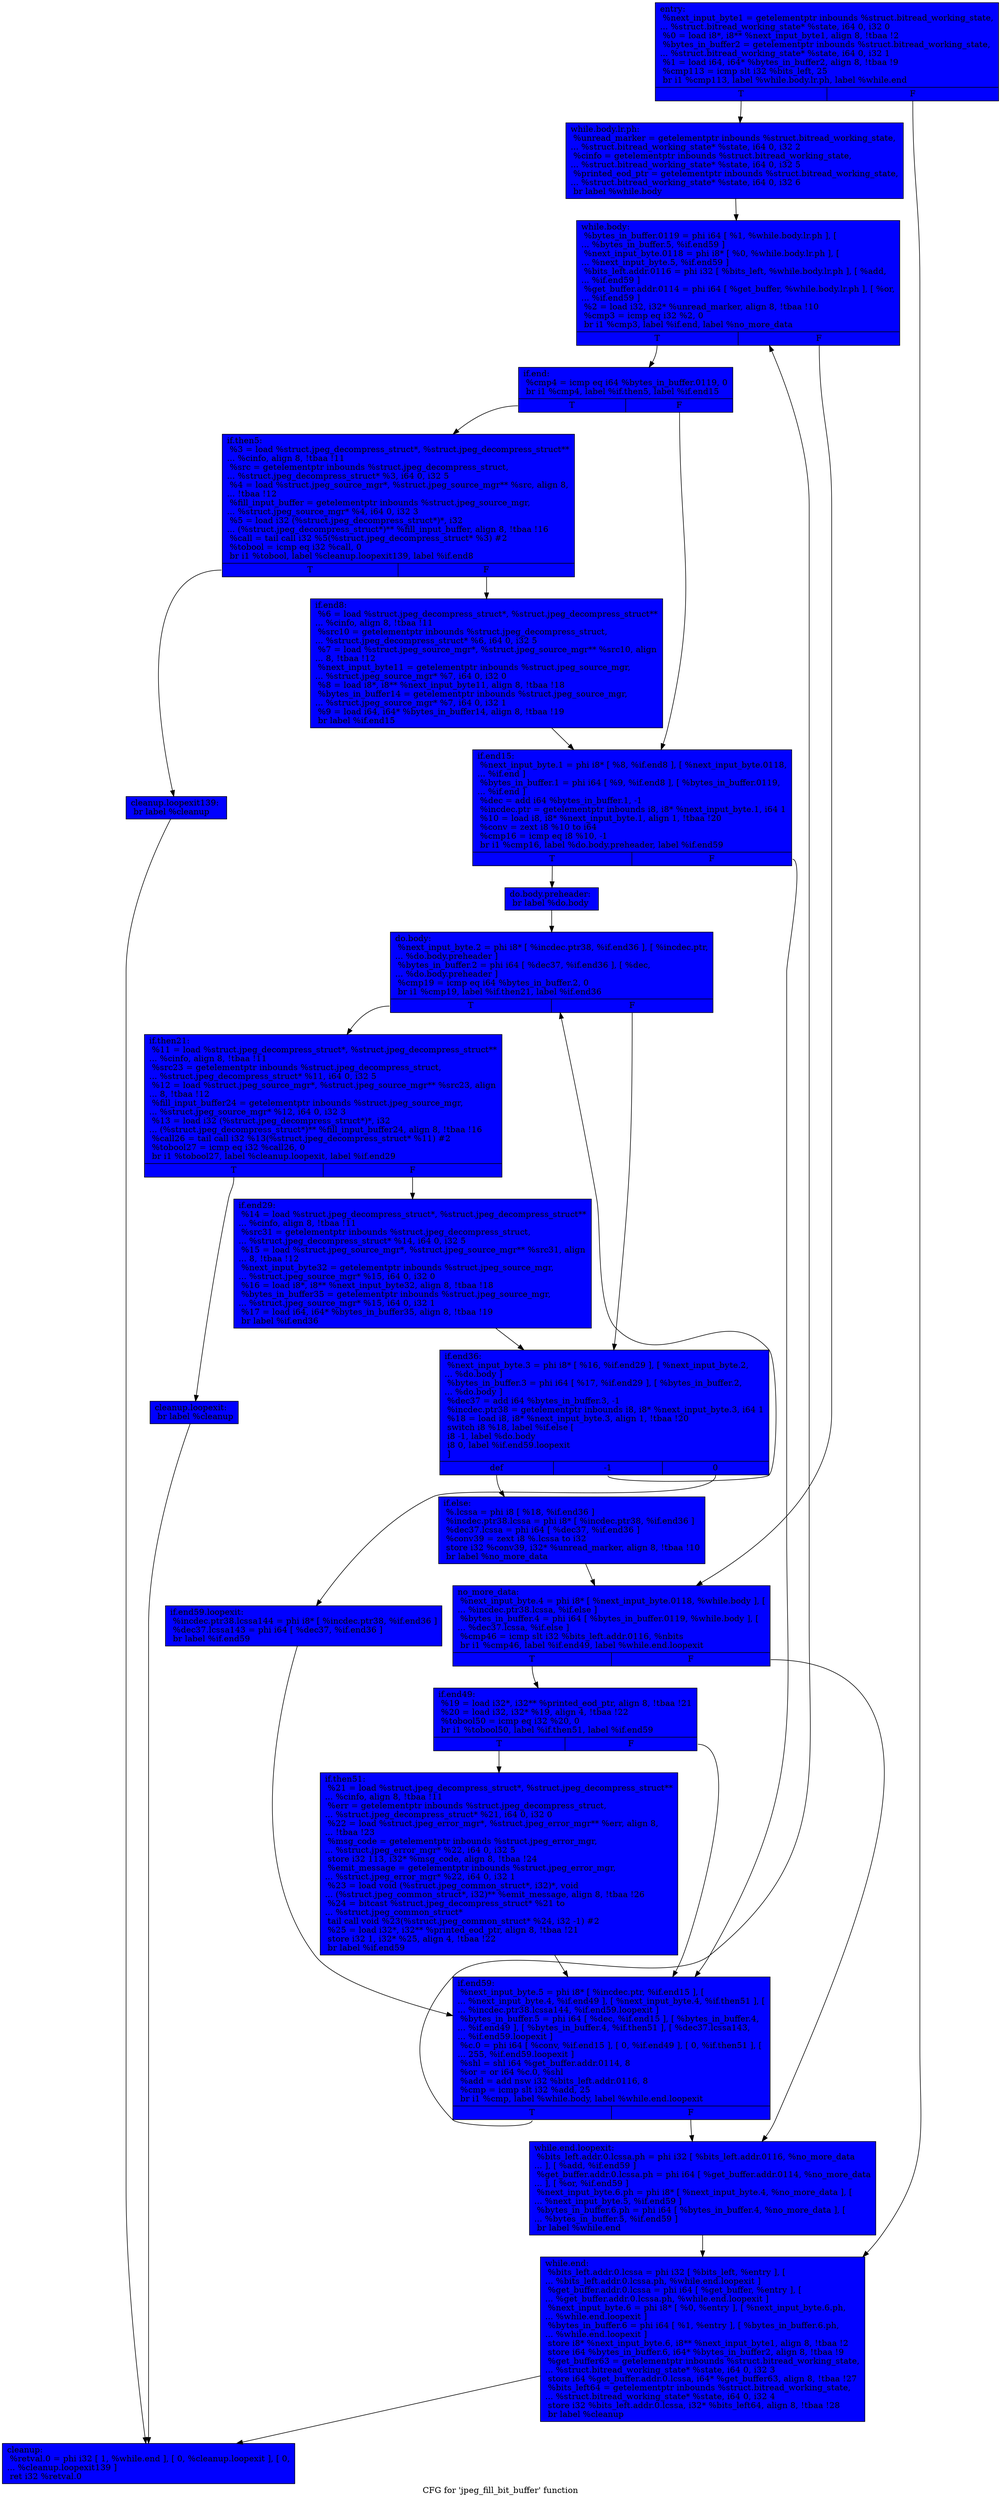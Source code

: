 digraph "CFG for 'jpeg_fill_bit_buffer' function" {
	label="CFG for 'jpeg_fill_bit_buffer' function";

	Node0x4e6bcc0 [shape=record, style = filled, fillcolor = blue, label="{entry:\l  %next_input_byte1 = getelementptr inbounds %struct.bitread_working_state,\l... %struct.bitread_working_state* %state, i64 0, i32 0\l  %0 = load i8*, i8** %next_input_byte1, align 8, !tbaa !2\l  %bytes_in_buffer2 = getelementptr inbounds %struct.bitread_working_state,\l... %struct.bitread_working_state* %state, i64 0, i32 1\l  %1 = load i64, i64* %bytes_in_buffer2, align 8, !tbaa !9\l  %cmp113 = icmp slt i32 %bits_left, 25\l  br i1 %cmp113, label %while.body.lr.ph, label %while.end\l|{<s0>T|<s1>F}}"];
	Node0x4e6bcc0:s0 -> Node0x4e60540;
	Node0x4e6bcc0:s1 -> Node0x4e605c0;
	Node0x4e60540 [shape=record, style = filled, fillcolor = blue, label="{while.body.lr.ph:                                 \l  %unread_marker = getelementptr inbounds %struct.bitread_working_state,\l... %struct.bitread_working_state* %state, i64 0, i32 2\l  %cinfo = getelementptr inbounds %struct.bitread_working_state,\l... %struct.bitread_working_state* %state, i64 0, i32 5\l  %printed_eod_ptr = getelementptr inbounds %struct.bitread_working_state,\l... %struct.bitread_working_state* %state, i64 0, i32 6\l  br label %while.body\l}"];
	Node0x4e60540 -> Node0x4e6bb80;
	Node0x4e6bb80 [shape=record, style = filled, fillcolor = blue, label="{while.body:                                       \l  %bytes_in_buffer.0119 = phi i64 [ %1, %while.body.lr.ph ], [\l... %bytes_in_buffer.5, %if.end59 ]\l  %next_input_byte.0118 = phi i8* [ %0, %while.body.lr.ph ], [\l... %next_input_byte.5, %if.end59 ]\l  %bits_left.addr.0116 = phi i32 [ %bits_left, %while.body.lr.ph ], [ %add,\l... %if.end59 ]\l  %get_buffer.addr.0114 = phi i64 [ %get_buffer, %while.body.lr.ph ], [ %or,\l... %if.end59 ]\l  %2 = load i32, i32* %unread_marker, align 8, !tbaa !10\l  %cmp3 = icmp eq i32 %2, 0\l  br i1 %cmp3, label %if.end, label %no_more_data\l|{<s0>T|<s1>F}}"];
	Node0x4e6bb80:s0 -> Node0x4e76160;
	Node0x4e6bb80:s1 -> Node0x4e76230;
	Node0x4e76160 [shape=record, style = filled, fillcolor = blue, label="{if.end:                                           \l  %cmp4 = icmp eq i64 %bytes_in_buffer.0119, 0\l  br i1 %cmp4, label %if.then5, label %if.end15\l|{<s0>T|<s1>F}}"];
	Node0x4e76160:s0 -> Node0x4e76440;
	Node0x4e76160:s1 -> Node0x4e76490;
	Node0x4e76440 [shape=record, style = filled, fillcolor = blue, label="{if.then5:                                         \l  %3 = load %struct.jpeg_decompress_struct*, %struct.jpeg_decompress_struct**\l... %cinfo, align 8, !tbaa !11\l  %src = getelementptr inbounds %struct.jpeg_decompress_struct,\l... %struct.jpeg_decompress_struct* %3, i64 0, i32 5\l  %4 = load %struct.jpeg_source_mgr*, %struct.jpeg_source_mgr** %src, align 8,\l... !tbaa !12\l  %fill_input_buffer = getelementptr inbounds %struct.jpeg_source_mgr,\l... %struct.jpeg_source_mgr* %4, i64 0, i32 3\l  %5 = load i32 (%struct.jpeg_decompress_struct*)*, i32\l... (%struct.jpeg_decompress_struct*)** %fill_input_buffer, align 8, !tbaa !16\l  %call = tail call i32 %5(%struct.jpeg_decompress_struct* %3) #2\l  %tobool = icmp eq i32 %call, 0\l  br i1 %tobool, label %cleanup.loopexit139, label %if.end8\l|{<s0>T|<s1>F}}"];
	Node0x4e76440:s0 -> Node0x4e76f90;
	Node0x4e76440:s1 -> Node0x4e77090;
	Node0x4e77090 [shape=record, style = filled, fillcolor = blue, label="{if.end8:                                          \l  %6 = load %struct.jpeg_decompress_struct*, %struct.jpeg_decompress_struct**\l... %cinfo, align 8, !tbaa !11\l  %src10 = getelementptr inbounds %struct.jpeg_decompress_struct,\l... %struct.jpeg_decompress_struct* %6, i64 0, i32 5\l  %7 = load %struct.jpeg_source_mgr*, %struct.jpeg_source_mgr** %src10, align\l... 8, !tbaa !12\l  %next_input_byte11 = getelementptr inbounds %struct.jpeg_source_mgr,\l... %struct.jpeg_source_mgr* %7, i64 0, i32 0\l  %8 = load i8*, i8** %next_input_byte11, align 8, !tbaa !18\l  %bytes_in_buffer14 = getelementptr inbounds %struct.jpeg_source_mgr,\l... %struct.jpeg_source_mgr* %7, i64 0, i32 1\l  %9 = load i64, i64* %bytes_in_buffer14, align 8, !tbaa !19\l  br label %if.end15\l}"];
	Node0x4e77090 -> Node0x4e76490;
	Node0x4e76490 [shape=record, style = filled, fillcolor = blue, label="{if.end15:                                         \l  %next_input_byte.1 = phi i8* [ %8, %if.end8 ], [ %next_input_byte.0118,\l... %if.end ]\l  %bytes_in_buffer.1 = phi i64 [ %9, %if.end8 ], [ %bytes_in_buffer.0119,\l... %if.end ]\l  %dec = add i64 %bytes_in_buffer.1, -1\l  %incdec.ptr = getelementptr inbounds i8, i8* %next_input_byte.1, i64 1\l  %10 = load i8, i8* %next_input_byte.1, align 1, !tbaa !20\l  %conv = zext i8 %10 to i64\l  %cmp16 = icmp eq i8 %10, -1\l  br i1 %cmp16, label %do.body.preheader, label %if.end59\l|{<s0>T|<s1>F}}"];
	Node0x4e76490:s0 -> Node0x4e78920;
	Node0x4e76490:s1 -> Node0x4e75880;
	Node0x4e78920 [shape=record, style = filled, fillcolor = blue, label="{do.body.preheader:                                \l  br label %do.body\l}"];
	Node0x4e78920 -> Node0x4e78ab0;
	Node0x4e78ab0 [shape=record, style = filled, fillcolor = blue, label="{do.body:                                          \l  %next_input_byte.2 = phi i8* [ %incdec.ptr38, %if.end36 ], [ %incdec.ptr,\l... %do.body.preheader ]\l  %bytes_in_buffer.2 = phi i64 [ %dec37, %if.end36 ], [ %dec,\l... %do.body.preheader ]\l  %cmp19 = icmp eq i64 %bytes_in_buffer.2, 0\l  br i1 %cmp19, label %if.then21, label %if.end36\l|{<s0>T|<s1>F}}"];
	Node0x4e78ab0:s0 -> Node0x4e78fd0;
	Node0x4e78ab0:s1 -> Node0x4e78ba0;
	Node0x4e78fd0 [shape=record, style = filled, fillcolor = blue, label="{if.then21:                                        \l  %11 = load %struct.jpeg_decompress_struct*, %struct.jpeg_decompress_struct**\l... %cinfo, align 8, !tbaa !11\l  %src23 = getelementptr inbounds %struct.jpeg_decompress_struct,\l... %struct.jpeg_decompress_struct* %11, i64 0, i32 5\l  %12 = load %struct.jpeg_source_mgr*, %struct.jpeg_source_mgr** %src23, align\l... 8, !tbaa !12\l  %fill_input_buffer24 = getelementptr inbounds %struct.jpeg_source_mgr,\l... %struct.jpeg_source_mgr* %12, i64 0, i32 3\l  %13 = load i32 (%struct.jpeg_decompress_struct*)*, i32\l... (%struct.jpeg_decompress_struct*)** %fill_input_buffer24, align 8, !tbaa !16\l  %call26 = tail call i32 %13(%struct.jpeg_decompress_struct* %11) #2\l  %tobool27 = icmp eq i32 %call26, 0\l  br i1 %tobool27, label %cleanup.loopexit, label %if.end29\l|{<s0>T|<s1>F}}"];
	Node0x4e78fd0:s0 -> Node0x4e76770;
	Node0x4e78fd0:s1 -> Node0x4e79f90;
	Node0x4e79f90 [shape=record, style = filled, fillcolor = blue, label="{if.end29:                                         \l  %14 = load %struct.jpeg_decompress_struct*, %struct.jpeg_decompress_struct**\l... %cinfo, align 8, !tbaa !11\l  %src31 = getelementptr inbounds %struct.jpeg_decompress_struct,\l... %struct.jpeg_decompress_struct* %14, i64 0, i32 5\l  %15 = load %struct.jpeg_source_mgr*, %struct.jpeg_source_mgr** %src31, align\l... 8, !tbaa !12\l  %next_input_byte32 = getelementptr inbounds %struct.jpeg_source_mgr,\l... %struct.jpeg_source_mgr* %15, i64 0, i32 0\l  %16 = load i8*, i8** %next_input_byte32, align 8, !tbaa !18\l  %bytes_in_buffer35 = getelementptr inbounds %struct.jpeg_source_mgr,\l... %struct.jpeg_source_mgr* %15, i64 0, i32 1\l  %17 = load i64, i64* %bytes_in_buffer35, align 8, !tbaa !19\l  br label %if.end36\l}"];
	Node0x4e79f90 -> Node0x4e78ba0;
	Node0x4e78ba0 [shape=record, style = filled, fillcolor = blue, label="{if.end36:                                         \l  %next_input_byte.3 = phi i8* [ %16, %if.end29 ], [ %next_input_byte.2,\l... %do.body ]\l  %bytes_in_buffer.3 = phi i64 [ %17, %if.end29 ], [ %bytes_in_buffer.2,\l... %do.body ]\l  %dec37 = add i64 %bytes_in_buffer.3, -1\l  %incdec.ptr38 = getelementptr inbounds i8, i8* %next_input_byte.3, i64 1\l  %18 = load i8, i8* %next_input_byte.3, align 1, !tbaa !20\l  switch i8 %18, label %if.else [\l    i8 -1, label %do.body\l    i8 0, label %if.end59.loopexit\l  ]\l|{<s0>def|<s1>-1|<s2>0}}"];
	Node0x4e78ba0:s0 -> Node0x4e7b3d0;
	Node0x4e78ba0:s1 -> Node0x4e78ab0;
	Node0x4e78ba0:s2 -> Node0x4e7b440;
	Node0x4e7b3d0 [shape=record, style = filled, fillcolor = blue, label="{if.else:                                          \l  %.lcssa = phi i8 [ %18, %if.end36 ]\l  %incdec.ptr38.lcssa = phi i8* [ %incdec.ptr38, %if.end36 ]\l  %dec37.lcssa = phi i64 [ %dec37, %if.end36 ]\l  %conv39 = zext i8 %.lcssa to i32\l  store i32 %conv39, i32* %unread_marker, align 8, !tbaa !10\l  br label %no_more_data\l}"];
	Node0x4e7b3d0 -> Node0x4e76230;
	Node0x4e76230 [shape=record, style = filled, fillcolor = blue, label="{no_more_data:                                     \l  %next_input_byte.4 = phi i8* [ %next_input_byte.0118, %while.body ], [\l... %incdec.ptr38.lcssa, %if.else ]\l  %bytes_in_buffer.4 = phi i64 [ %bytes_in_buffer.0119, %while.body ], [\l... %dec37.lcssa, %if.else ]\l  %cmp46 = icmp slt i32 %bits_left.addr.0116, %nbits\l  br i1 %cmp46, label %if.end49, label %while.end.loopexit\l|{<s0>T|<s1>F}}"];
	Node0x4e76230:s0 -> Node0x4e7c180;
	Node0x4e76230:s1 -> Node0x4e7c260;
	Node0x4e7c180 [shape=record, style = filled, fillcolor = blue, label="{if.end49:                                         \l  %19 = load i32*, i32** %printed_eod_ptr, align 8, !tbaa !21\l  %20 = load i32, i32* %19, align 4, !tbaa !22\l  %tobool50 = icmp eq i32 %20, 0\l  br i1 %tobool50, label %if.then51, label %if.end59\l|{<s0>T|<s1>F}}"];
	Node0x4e7c180:s0 -> Node0x4e7c580;
	Node0x4e7c180:s1 -> Node0x4e75880;
	Node0x4e7c580 [shape=record, style = filled, fillcolor = blue, label="{if.then51:                                        \l  %21 = load %struct.jpeg_decompress_struct*, %struct.jpeg_decompress_struct**\l... %cinfo, align 8, !tbaa !11\l  %err = getelementptr inbounds %struct.jpeg_decompress_struct,\l... %struct.jpeg_decompress_struct* %21, i64 0, i32 0\l  %22 = load %struct.jpeg_error_mgr*, %struct.jpeg_error_mgr** %err, align 8,\l... !tbaa !23\l  %msg_code = getelementptr inbounds %struct.jpeg_error_mgr,\l... %struct.jpeg_error_mgr* %22, i64 0, i32 5\l  store i32 113, i32* %msg_code, align 8, !tbaa !24\l  %emit_message = getelementptr inbounds %struct.jpeg_error_mgr,\l... %struct.jpeg_error_mgr* %22, i64 0, i32 1\l  %23 = load void (%struct.jpeg_common_struct*, i32)*, void\l... (%struct.jpeg_common_struct*, i32)** %emit_message, align 8, !tbaa !26\l  %24 = bitcast %struct.jpeg_decompress_struct* %21 to\l... %struct.jpeg_common_struct*\l  tail call void %23(%struct.jpeg_common_struct* %24, i32 -1) #2\l  %25 = load i32*, i32** %printed_eod_ptr, align 8, !tbaa !21\l  store i32 1, i32* %25, align 4, !tbaa !22\l  br label %if.end59\l}"];
	Node0x4e7c580 -> Node0x4e75880;
	Node0x4e7b440 [shape=record, style = filled, fillcolor = blue, label="{if.end59.loopexit:                                \l  %incdec.ptr38.lcssa144 = phi i8* [ %incdec.ptr38, %if.end36 ]\l  %dec37.lcssa143 = phi i64 [ %dec37, %if.end36 ]\l  br label %if.end59\l}"];
	Node0x4e7b440 -> Node0x4e75880;
	Node0x4e75880 [shape=record, style = filled, fillcolor = blue, label="{if.end59:                                         \l  %next_input_byte.5 = phi i8* [ %incdec.ptr, %if.end15 ], [\l... %next_input_byte.4, %if.end49 ], [ %next_input_byte.4, %if.then51 ], [\l... %incdec.ptr38.lcssa144, %if.end59.loopexit ]\l  %bytes_in_buffer.5 = phi i64 [ %dec, %if.end15 ], [ %bytes_in_buffer.4,\l... %if.end49 ], [ %bytes_in_buffer.4, %if.then51 ], [ %dec37.lcssa143,\l... %if.end59.loopexit ]\l  %c.0 = phi i64 [ %conv, %if.end15 ], [ 0, %if.end49 ], [ 0, %if.then51 ], [\l... 255, %if.end59.loopexit ]\l  %shl = shl i64 %get_buffer.addr.0114, 8\l  %or = or i64 %c.0, %shl\l  %add = add nsw i32 %bits_left.addr.0116, 8\l  %cmp = icmp slt i32 %add, 25\l  br i1 %cmp, label %while.body, label %while.end.loopexit\l|{<s0>T|<s1>F}}"];
	Node0x4e75880:s0 -> Node0x4e6bb80;
	Node0x4e75880:s1 -> Node0x4e7c260;
	Node0x4e7c260 [shape=record, style = filled, fillcolor = blue, label="{while.end.loopexit:                               \l  %bits_left.addr.0.lcssa.ph = phi i32 [ %bits_left.addr.0116, %no_more_data\l... ], [ %add, %if.end59 ]\l  %get_buffer.addr.0.lcssa.ph = phi i64 [ %get_buffer.addr.0114, %no_more_data\l... ], [ %or, %if.end59 ]\l  %next_input_byte.6.ph = phi i8* [ %next_input_byte.4, %no_more_data ], [\l... %next_input_byte.5, %if.end59 ]\l  %bytes_in_buffer.6.ph = phi i64 [ %bytes_in_buffer.4, %no_more_data ], [\l... %bytes_in_buffer.5, %if.end59 ]\l  br label %while.end\l}"];
	Node0x4e7c260 -> Node0x4e605c0;
	Node0x4e605c0 [shape=record, style = filled, fillcolor = blue, label="{while.end:                                        \l  %bits_left.addr.0.lcssa = phi i32 [ %bits_left, %entry ], [\l... %bits_left.addr.0.lcssa.ph, %while.end.loopexit ]\l  %get_buffer.addr.0.lcssa = phi i64 [ %get_buffer, %entry ], [\l... %get_buffer.addr.0.lcssa.ph, %while.end.loopexit ]\l  %next_input_byte.6 = phi i8* [ %0, %entry ], [ %next_input_byte.6.ph,\l... %while.end.loopexit ]\l  %bytes_in_buffer.6 = phi i64 [ %1, %entry ], [ %bytes_in_buffer.6.ph,\l... %while.end.loopexit ]\l  store i8* %next_input_byte.6, i8** %next_input_byte1, align 8, !tbaa !2\l  store i64 %bytes_in_buffer.6, i64* %bytes_in_buffer2, align 8, !tbaa !9\l  %get_buffer63 = getelementptr inbounds %struct.bitread_working_state,\l... %struct.bitread_working_state* %state, i64 0, i32 3\l  store i64 %get_buffer.addr.0.lcssa, i64* %get_buffer63, align 8, !tbaa !27\l  %bits_left64 = getelementptr inbounds %struct.bitread_working_state,\l... %struct.bitread_working_state* %state, i64 0, i32 4\l  store i32 %bits_left.addr.0.lcssa, i32* %bits_left64, align 8, !tbaa !28\l  br label %cleanup\l}"];
	Node0x4e605c0 -> Node0x4e80450;
	Node0x4e76770 [shape=record, style = filled, fillcolor = blue, label="{cleanup.loopexit:                                 \l  br label %cleanup\l}"];
	Node0x4e76770 -> Node0x4e80450;
	Node0x4e76f90 [shape=record, style = filled, fillcolor = blue, label="{cleanup.loopexit139:                              \l  br label %cleanup\l}"];
	Node0x4e76f90 -> Node0x4e80450;
	Node0x4e80450 [shape=record, style = filled, fillcolor = blue, label="{cleanup:                                          \l  %retval.0 = phi i32 [ 1, %while.end ], [ 0, %cleanup.loopexit ], [ 0,\l... %cleanup.loopexit139 ]\l  ret i32 %retval.0\l}"];
}
